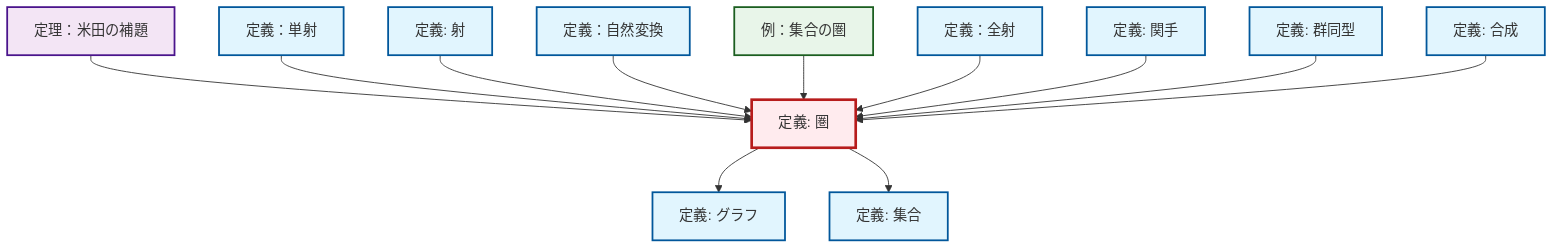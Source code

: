 graph TD
    classDef definition fill:#e1f5fe,stroke:#01579b,stroke-width:2px
    classDef theorem fill:#f3e5f5,stroke:#4a148c,stroke-width:2px
    classDef axiom fill:#fff3e0,stroke:#e65100,stroke-width:2px
    classDef example fill:#e8f5e9,stroke:#1b5e20,stroke-width:2px
    classDef current fill:#ffebee,stroke:#b71c1c,stroke-width:3px
    def-morphism["定義: 射"]:::definition
    def-category["定義: 圏"]:::definition
    ex-set-category["例：集合の圏"]:::example
    def-graph["定義: グラフ"]:::definition
    thm-yoneda["定理：米田の補題"]:::theorem
    def-composition["定義: 合成"]:::definition
    def-epimorphism["定義：全射"]:::definition
    def-isomorphism["定義: 群同型"]:::definition
    def-monomorphism["定義：単射"]:::definition
    def-functor["定義: 関手"]:::definition
    def-natural-transformation["定義：自然変換"]:::definition
    def-set["定義: 集合"]:::definition
    thm-yoneda --> def-category
    def-monomorphism --> def-category
    def-morphism --> def-category
    def-natural-transformation --> def-category
    ex-set-category --> def-category
    def-epimorphism --> def-category
    def-functor --> def-category
    def-isomorphism --> def-category
    def-category --> def-graph
    def-composition --> def-category
    def-category --> def-set
    class def-category current